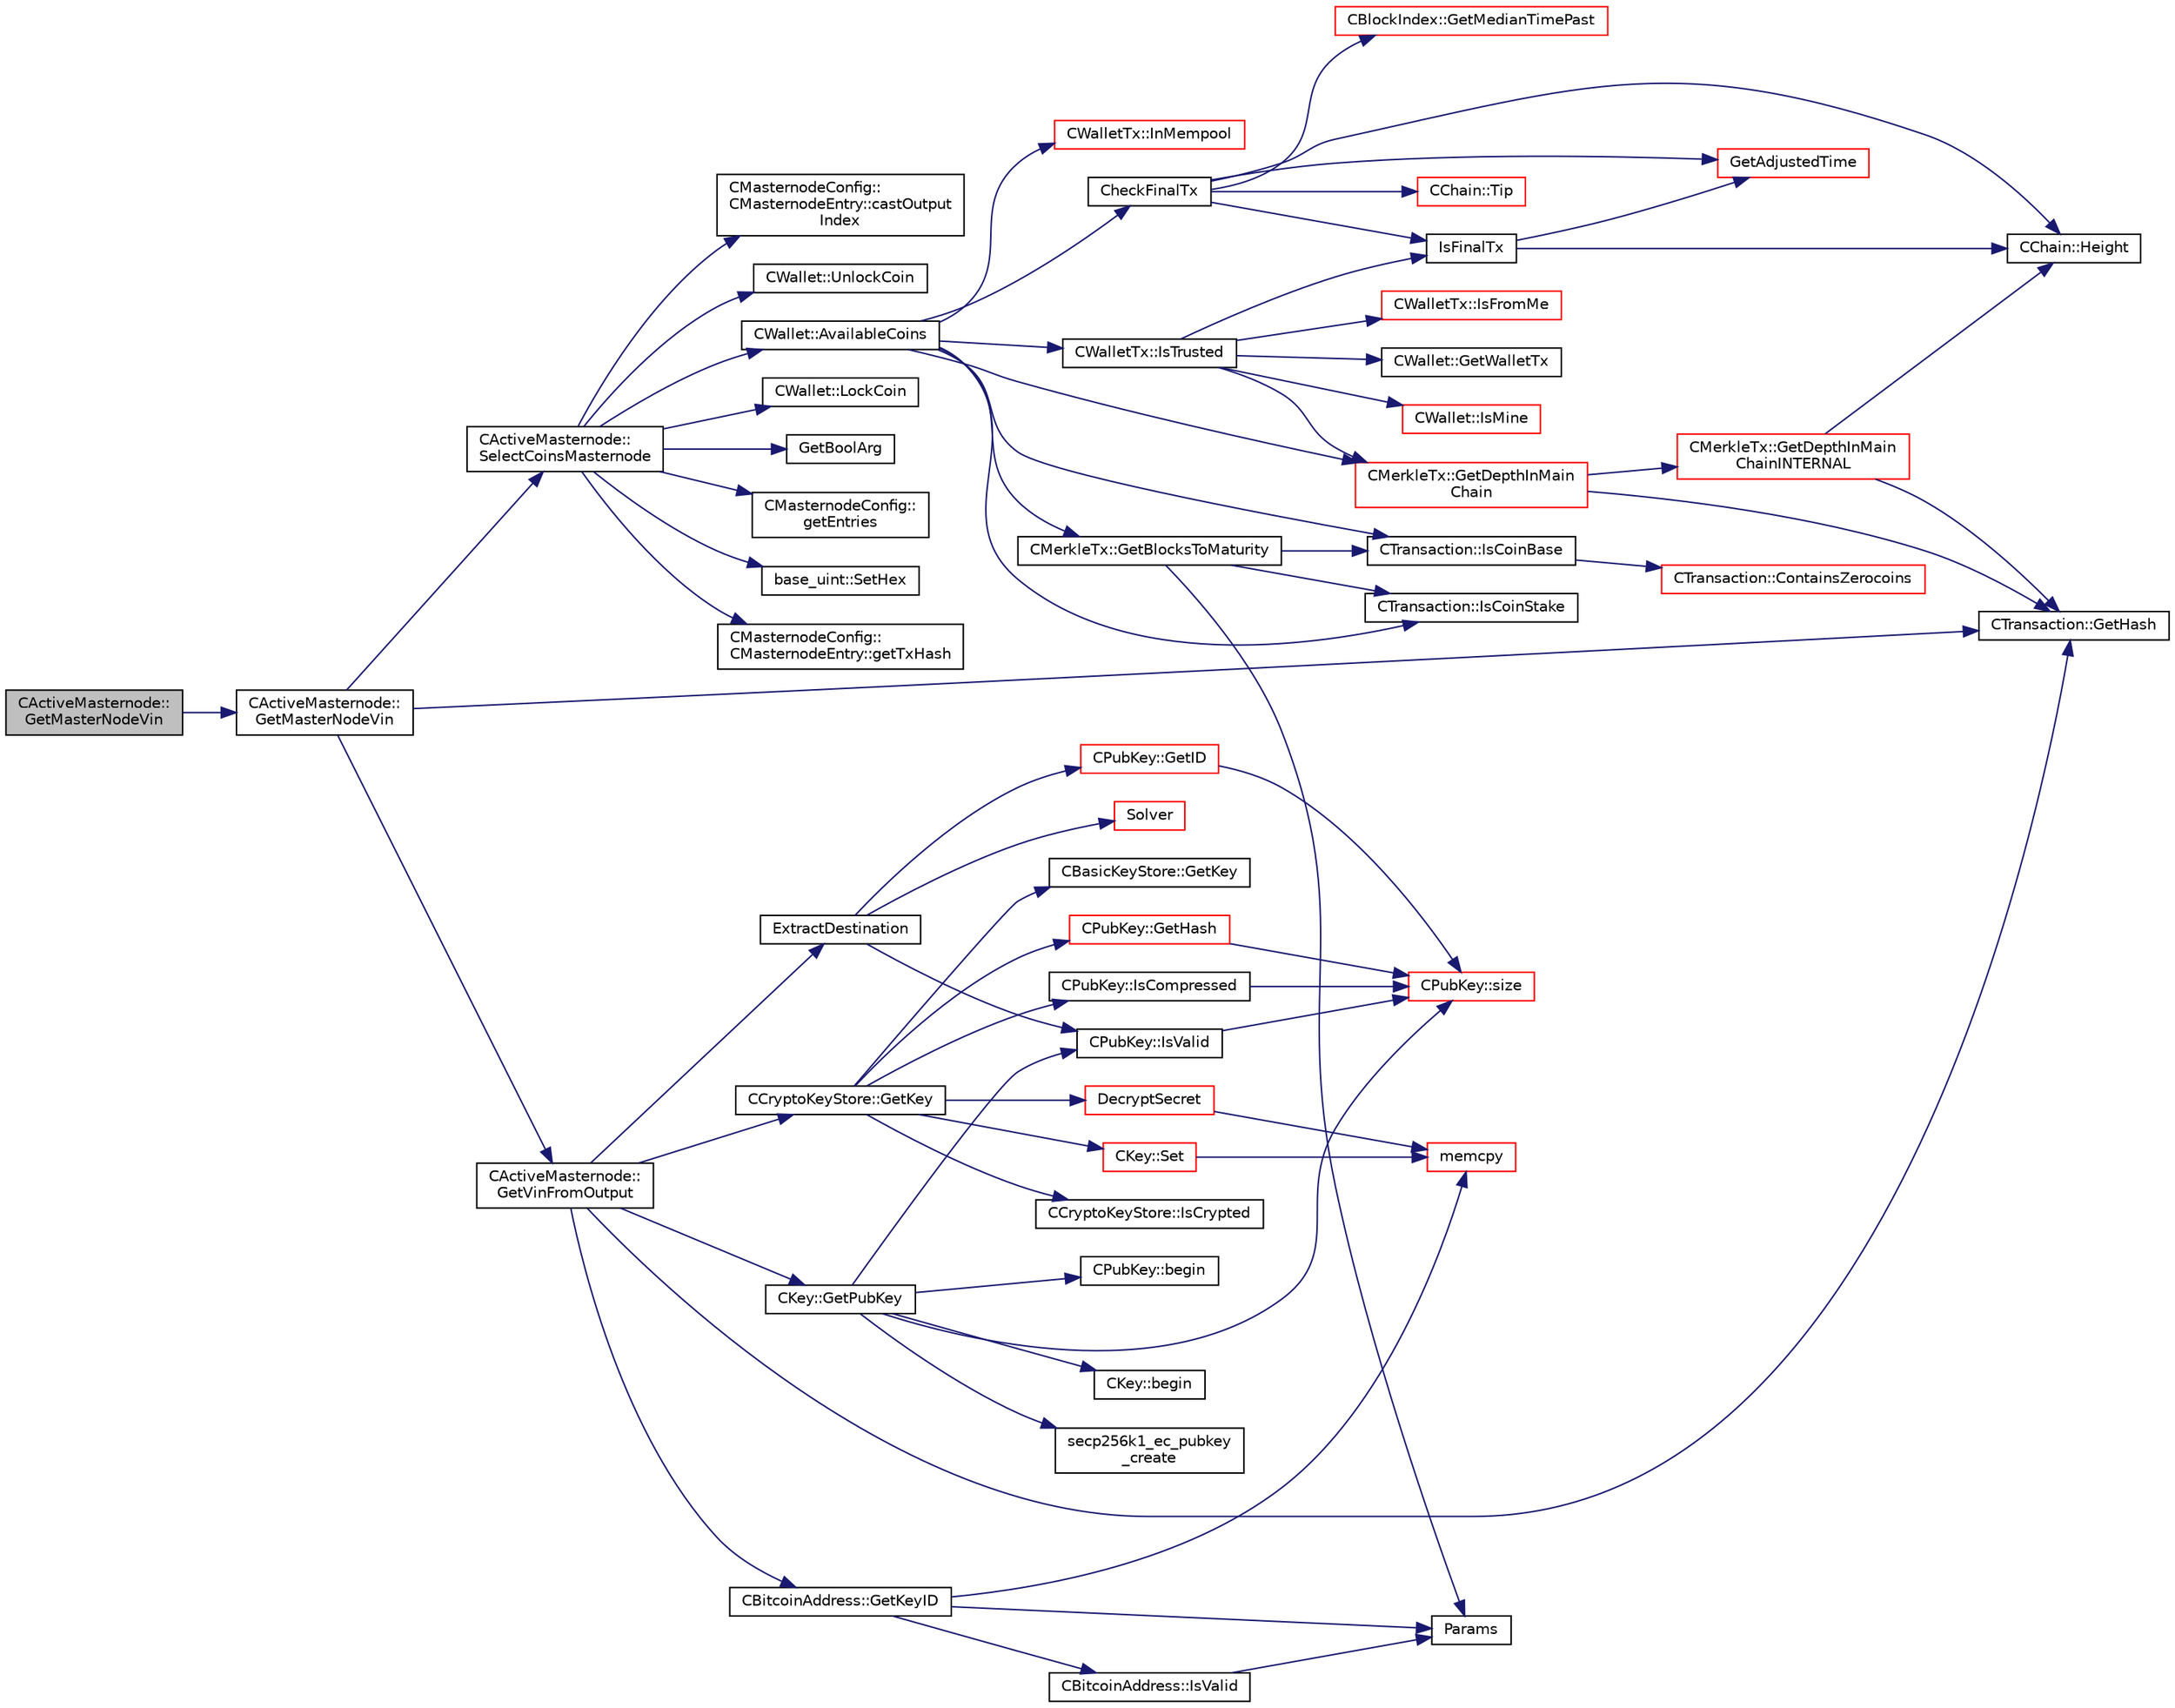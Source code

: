 digraph "CActiveMasternode::GetMasterNodeVin"
{
  edge [fontname="Helvetica",fontsize="10",labelfontname="Helvetica",labelfontsize="10"];
  node [fontname="Helvetica",fontsize="10",shape=record];
  rankdir="LR";
  Node94 [label="CActiveMasternode::\lGetMasterNodeVin",height=0.2,width=0.4,color="black", fillcolor="grey75", style="filled", fontcolor="black"];
  Node94 -> Node95 [color="midnightblue",fontsize="10",style="solid",fontname="Helvetica"];
  Node95 [label="CActiveMasternode::\lGetMasterNodeVin",height=0.2,width=0.4,color="black", fillcolor="white", style="filled",URL="$class_c_active_masternode.html#adc93036b86ee9ef6abe5e0b783a51283",tooltip="Get 10000 PIV input that can be used for the Masternode. "];
  Node95 -> Node96 [color="midnightblue",fontsize="10",style="solid",fontname="Helvetica"];
  Node96 [label="CActiveMasternode::\lSelectCoinsMasternode",height=0.2,width=0.4,color="black", fillcolor="white", style="filled",URL="$class_c_active_masternode.html#ac4fc5fb1681bf0a0f3d30e706fb0577a"];
  Node96 -> Node97 [color="midnightblue",fontsize="10",style="solid",fontname="Helvetica"];
  Node97 [label="GetBoolArg",height=0.2,width=0.4,color="black", fillcolor="white", style="filled",URL="$util_8cpp.html#a64d956f1dda7f9a80ab5d594532b906d",tooltip="Return boolean argument or default value. "];
  Node96 -> Node98 [color="midnightblue",fontsize="10",style="solid",fontname="Helvetica"];
  Node98 [label="CMasternodeConfig::\lgetEntries",height=0.2,width=0.4,color="black", fillcolor="white", style="filled",URL="$class_c_masternode_config.html#a21fb5f410e3dcd55429f256d4efe4e61"];
  Node96 -> Node99 [color="midnightblue",fontsize="10",style="solid",fontname="Helvetica"];
  Node99 [label="base_uint::SetHex",height=0.2,width=0.4,color="black", fillcolor="white", style="filled",URL="$classbase__uint.html#ade1a897fac931f28f54998c92c797228"];
  Node96 -> Node100 [color="midnightblue",fontsize="10",style="solid",fontname="Helvetica"];
  Node100 [label="CMasternodeConfig::\lCMasternodeEntry::getTxHash",height=0.2,width=0.4,color="black", fillcolor="white", style="filled",URL="$class_c_masternode_config_1_1_c_masternode_entry.html#a08039c5a3271a278c64a706c4b53d29b"];
  Node96 -> Node101 [color="midnightblue",fontsize="10",style="solid",fontname="Helvetica"];
  Node101 [label="CMasternodeConfig::\lCMasternodeEntry::castOutput\lIndex",height=0.2,width=0.4,color="black", fillcolor="white", style="filled",URL="$class_c_masternode_config_1_1_c_masternode_entry.html#a2b6bd533a4a01a1fc486858f8c3856c5"];
  Node96 -> Node102 [color="midnightblue",fontsize="10",style="solid",fontname="Helvetica"];
  Node102 [label="CWallet::UnlockCoin",height=0.2,width=0.4,color="black", fillcolor="white", style="filled",URL="$group___actions.html#gabd60f5b890e2c62c05c6a2de6322197f"];
  Node96 -> Node103 [color="midnightblue",fontsize="10",style="solid",fontname="Helvetica"];
  Node103 [label="CWallet::AvailableCoins",height=0.2,width=0.4,color="black", fillcolor="white", style="filled",URL="$group___actions.html#ga8110e889be0f5915104e07bfe3839c68",tooltip="populate vCoins with vector of available COutputs. "];
  Node103 -> Node104 [color="midnightblue",fontsize="10",style="solid",fontname="Helvetica"];
  Node104 [label="CheckFinalTx",height=0.2,width=0.4,color="black", fillcolor="white", style="filled",URL="$main_8cpp.html#a7e254ea66e047c3d3ed0bedc5997fc4f",tooltip="Check if transaction will be final in the next block to be created. "];
  Node104 -> Node105 [color="midnightblue",fontsize="10",style="solid",fontname="Helvetica"];
  Node105 [label="CChain::Height",height=0.2,width=0.4,color="black", fillcolor="white", style="filled",URL="$class_c_chain.html#ad4758bc8872ce065a9579f77c3171d40",tooltip="Return the maximal height in the chain. "];
  Node104 -> Node106 [color="midnightblue",fontsize="10",style="solid",fontname="Helvetica"];
  Node106 [label="CChain::Tip",height=0.2,width=0.4,color="red", fillcolor="white", style="filled",URL="$class_c_chain.html#a40ccefec14f8f3195c08c827af8cf412",tooltip="Returns the index entry for the tip of this chain, or NULL if none. "];
  Node104 -> Node108 [color="midnightblue",fontsize="10",style="solid",fontname="Helvetica"];
  Node108 [label="CBlockIndex::GetMedianTimePast",height=0.2,width=0.4,color="red", fillcolor="white", style="filled",URL="$class_c_block_index.html#aa9bd0ab02cf8b9c866618cee3a5a0583"];
  Node104 -> Node110 [color="midnightblue",fontsize="10",style="solid",fontname="Helvetica"];
  Node110 [label="GetAdjustedTime",height=0.2,width=0.4,color="red", fillcolor="white", style="filled",URL="$timedata_8cpp.html#a09f81b9c7650f898cf3cf305b87547e6"];
  Node104 -> Node113 [color="midnightblue",fontsize="10",style="solid",fontname="Helvetica"];
  Node113 [label="IsFinalTx",height=0.2,width=0.4,color="black", fillcolor="white", style="filled",URL="$main_8cpp.html#adc332cd7ac94e639bb4239618341be19"];
  Node113 -> Node105 [color="midnightblue",fontsize="10",style="solid",fontname="Helvetica"];
  Node113 -> Node110 [color="midnightblue",fontsize="10",style="solid",fontname="Helvetica"];
  Node103 -> Node114 [color="midnightblue",fontsize="10",style="solid",fontname="Helvetica"];
  Node114 [label="CWalletTx::IsTrusted",height=0.2,width=0.4,color="black", fillcolor="white", style="filled",URL="$class_c_wallet_tx.html#a71efb0d5b5def8ae00a1d74b8741bfcb"];
  Node114 -> Node113 [color="midnightblue",fontsize="10",style="solid",fontname="Helvetica"];
  Node114 -> Node115 [color="midnightblue",fontsize="10",style="solid",fontname="Helvetica"];
  Node115 [label="CMerkleTx::GetDepthInMain\lChain",height=0.2,width=0.4,color="red", fillcolor="white", style="filled",URL="$class_c_merkle_tx.html#a5bf3a355593ecce5799de92d013149b1",tooltip="Return depth of transaction in blockchain: -1 : not in blockchain, and not in memory pool (conflicted..."];
  Node115 -> Node116 [color="midnightblue",fontsize="10",style="solid",fontname="Helvetica"];
  Node116 [label="CMerkleTx::GetDepthInMain\lChainINTERNAL",height=0.2,width=0.4,color="red", fillcolor="white", style="filled",URL="$class_c_merkle_tx.html#ada4285bcdc83c90dc5829d9902b1271c"];
  Node116 -> Node120 [color="midnightblue",fontsize="10",style="solid",fontname="Helvetica"];
  Node120 [label="CTransaction::GetHash",height=0.2,width=0.4,color="black", fillcolor="white", style="filled",URL="$class_c_transaction.html#a7efd1379de830341417c0bfa23a149aa"];
  Node116 -> Node105 [color="midnightblue",fontsize="10",style="solid",fontname="Helvetica"];
  Node115 -> Node120 [color="midnightblue",fontsize="10",style="solid",fontname="Helvetica"];
  Node114 -> Node125 [color="midnightblue",fontsize="10",style="solid",fontname="Helvetica"];
  Node125 [label="CWalletTx::IsFromMe",height=0.2,width=0.4,color="red", fillcolor="white", style="filled",URL="$class_c_wallet_tx.html#a4b4fdec025af8171852c3eece1c2508f"];
  Node114 -> Node130 [color="midnightblue",fontsize="10",style="solid",fontname="Helvetica"];
  Node130 [label="CWallet::GetWalletTx",height=0.2,width=0.4,color="black", fillcolor="white", style="filled",URL="$group__map_wallet.html#gac496716bb889a5934fa27398aeb2330a"];
  Node114 -> Node131 [color="midnightblue",fontsize="10",style="solid",fontname="Helvetica"];
  Node131 [label="CWallet::IsMine",height=0.2,width=0.4,color="red", fillcolor="white", style="filled",URL="$group__map_wallet.html#ga4eada57edc1c443564b8cc9b853d955c"];
  Node103 -> Node132 [color="midnightblue",fontsize="10",style="solid",fontname="Helvetica"];
  Node132 [label="CTransaction::IsCoinBase",height=0.2,width=0.4,color="black", fillcolor="white", style="filled",URL="$class_c_transaction.html#a96256e8ac1bf79ad9c057e48c41132dd"];
  Node132 -> Node133 [color="midnightblue",fontsize="10",style="solid",fontname="Helvetica"];
  Node133 [label="CTransaction::ContainsZerocoins",height=0.2,width=0.4,color="red", fillcolor="white", style="filled",URL="$class_c_transaction.html#a613051e8e5651a7500cb455f37dd1116"];
  Node103 -> Node136 [color="midnightblue",fontsize="10",style="solid",fontname="Helvetica"];
  Node136 [label="CTransaction::IsCoinStake",height=0.2,width=0.4,color="black", fillcolor="white", style="filled",URL="$class_c_transaction.html#ace4278a41a296d40dcf5fb2b9cf007ec"];
  Node103 -> Node137 [color="midnightblue",fontsize="10",style="solid",fontname="Helvetica"];
  Node137 [label="CMerkleTx::GetBlocksToMaturity",height=0.2,width=0.4,color="black", fillcolor="white", style="filled",URL="$class_c_merkle_tx.html#a69ebd437f7b44169659c3527fe73b6ab"];
  Node137 -> Node132 [color="midnightblue",fontsize="10",style="solid",fontname="Helvetica"];
  Node137 -> Node136 [color="midnightblue",fontsize="10",style="solid",fontname="Helvetica"];
  Node137 -> Node138 [color="midnightblue",fontsize="10",style="solid",fontname="Helvetica"];
  Node138 [label="Params",height=0.2,width=0.4,color="black", fillcolor="white", style="filled",URL="$chainparams_8cpp.html#ace5c5b706d71a324a417dd2db394fd4a",tooltip="Return the currently selected parameters. "];
  Node103 -> Node115 [color="midnightblue",fontsize="10",style="solid",fontname="Helvetica"];
  Node103 -> Node139 [color="midnightblue",fontsize="10",style="solid",fontname="Helvetica"];
  Node139 [label="CWalletTx::InMempool",height=0.2,width=0.4,color="red", fillcolor="white", style="filled",URL="$group__map_wallet.html#gae4af382e1eeba62ee7e84100c7234f23"];
  Node96 -> Node140 [color="midnightblue",fontsize="10",style="solid",fontname="Helvetica"];
  Node140 [label="CWallet::LockCoin",height=0.2,width=0.4,color="black", fillcolor="white", style="filled",URL="$group___actions.html#ga2be3aa26d84c79bdcabb41c6b3fe0e0f"];
  Node95 -> Node120 [color="midnightblue",fontsize="10",style="solid",fontname="Helvetica"];
  Node95 -> Node141 [color="midnightblue",fontsize="10",style="solid",fontname="Helvetica"];
  Node141 [label="CActiveMasternode::\lGetVinFromOutput",height=0.2,width=0.4,color="black", fillcolor="white", style="filled",URL="$class_c_active_masternode.html#abc2ae1e24001f80ace4bbea2b6453944"];
  Node141 -> Node120 [color="midnightblue",fontsize="10",style="solid",fontname="Helvetica"];
  Node141 -> Node142 [color="midnightblue",fontsize="10",style="solid",fontname="Helvetica"];
  Node142 [label="ExtractDestination",height=0.2,width=0.4,color="black", fillcolor="white", style="filled",URL="$standard_8cpp.html#a951f7e601746ae076afdf3169ecca2fc"];
  Node142 -> Node143 [color="midnightblue",fontsize="10",style="solid",fontname="Helvetica"];
  Node143 [label="Solver",height=0.2,width=0.4,color="red", fillcolor="white", style="filled",URL="$standard_8cpp.html#a6ee6be50bff44464e905680c6fcee6dc",tooltip="Return public keys or hashes from scriptPubKey, for &#39;standard&#39; transaction types. ..."];
  Node142 -> Node153 [color="midnightblue",fontsize="10",style="solid",fontname="Helvetica"];
  Node153 [label="CPubKey::IsValid",height=0.2,width=0.4,color="black", fillcolor="white", style="filled",URL="$class_c_pub_key.html#a4fa94293cf8577fd039b9a133f6c7f30"];
  Node153 -> Node154 [color="midnightblue",fontsize="10",style="solid",fontname="Helvetica"];
  Node154 [label="CPubKey::size",height=0.2,width=0.4,color="red", fillcolor="white", style="filled",URL="$class_c_pub_key.html#a6bb28fcf0a5f799c69f5b7269363b309",tooltip="Simple read-only vector-like interface to the pubkey data. "];
  Node142 -> Node156 [color="midnightblue",fontsize="10",style="solid",fontname="Helvetica"];
  Node156 [label="CPubKey::GetID",height=0.2,width=0.4,color="red", fillcolor="white", style="filled",URL="$class_c_pub_key.html#a2675f7e6f72eff68e7a5227289feb021",tooltip="Get the KeyID of this public key (hash of its serialization) "];
  Node156 -> Node154 [color="midnightblue",fontsize="10",style="solid",fontname="Helvetica"];
  Node141 -> Node163 [color="midnightblue",fontsize="10",style="solid",fontname="Helvetica"];
  Node163 [label="CBitcoinAddress::GetKeyID",height=0.2,width=0.4,color="black", fillcolor="white", style="filled",URL="$class_c_bitcoin_address.html#af3d7c4547803b09144fc040320f687dd"];
  Node163 -> Node164 [color="midnightblue",fontsize="10",style="solid",fontname="Helvetica"];
  Node164 [label="CBitcoinAddress::IsValid",height=0.2,width=0.4,color="black", fillcolor="white", style="filled",URL="$class_c_bitcoin_address.html#ab39907ce6895062a8f8bf585270ef13b"];
  Node164 -> Node138 [color="midnightblue",fontsize="10",style="solid",fontname="Helvetica"];
  Node163 -> Node138 [color="midnightblue",fontsize="10",style="solid",fontname="Helvetica"];
  Node163 -> Node150 [color="midnightblue",fontsize="10",style="solid",fontname="Helvetica"];
  Node150 [label="memcpy",height=0.2,width=0.4,color="red", fillcolor="white", style="filled",URL="$glibc__compat_8cpp.html#a0f46826ab0466591e136db24394923cf"];
  Node141 -> Node165 [color="midnightblue",fontsize="10",style="solid",fontname="Helvetica"];
  Node165 [label="CCryptoKeyStore::GetKey",height=0.2,width=0.4,color="black", fillcolor="white", style="filled",URL="$class_c_crypto_key_store.html#af46ec271fffb65a113702ba40a3738c8"];
  Node165 -> Node166 [color="midnightblue",fontsize="10",style="solid",fontname="Helvetica"];
  Node166 [label="CCryptoKeyStore::IsCrypted",height=0.2,width=0.4,color="black", fillcolor="white", style="filled",URL="$class_c_crypto_key_store.html#acc8fed44366c98fb481333ca6e867088"];
  Node165 -> Node167 [color="midnightblue",fontsize="10",style="solid",fontname="Helvetica"];
  Node167 [label="CBasicKeyStore::GetKey",height=0.2,width=0.4,color="black", fillcolor="white", style="filled",URL="$class_c_basic_key_store.html#a69328ee642e4234922356f59876e956d"];
  Node165 -> Node168 [color="midnightblue",fontsize="10",style="solid",fontname="Helvetica"];
  Node168 [label="DecryptSecret",height=0.2,width=0.4,color="red", fillcolor="white", style="filled",URL="$crypter_8cpp.html#aded00aa7498a7485a00e77a20856b3e4"];
  Node168 -> Node150 [color="midnightblue",fontsize="10",style="solid",fontname="Helvetica"];
  Node165 -> Node171 [color="midnightblue",fontsize="10",style="solid",fontname="Helvetica"];
  Node171 [label="CPubKey::GetHash",height=0.2,width=0.4,color="red", fillcolor="white", style="filled",URL="$class_c_pub_key.html#ab1aaa3f6085a3e9bc034d3e1269d870d",tooltip="Get the 256-bit hash of this public key. "];
  Node171 -> Node154 [color="midnightblue",fontsize="10",style="solid",fontname="Helvetica"];
  Node165 -> Node172 [color="midnightblue",fontsize="10",style="solid",fontname="Helvetica"];
  Node172 [label="CKey::Set",height=0.2,width=0.4,color="red", fillcolor="white", style="filled",URL="$class_c_key.html#aaa13d5f08456bba094210c5eeabf64c8",tooltip="Initialize using begin and end iterators to byte data. "];
  Node172 -> Node150 [color="midnightblue",fontsize="10",style="solid",fontname="Helvetica"];
  Node165 -> Node175 [color="midnightblue",fontsize="10",style="solid",fontname="Helvetica"];
  Node175 [label="CPubKey::IsCompressed",height=0.2,width=0.4,color="black", fillcolor="white", style="filled",URL="$class_c_pub_key.html#a25f8b70340ad20ddab0f80ec4cee9396",tooltip="Check whether this is a compressed public key. "];
  Node175 -> Node154 [color="midnightblue",fontsize="10",style="solid",fontname="Helvetica"];
  Node141 -> Node176 [color="midnightblue",fontsize="10",style="solid",fontname="Helvetica"];
  Node176 [label="CKey::GetPubKey",height=0.2,width=0.4,color="black", fillcolor="white", style="filled",URL="$class_c_key.html#aa1085c59603a62db6ec776300f250337",tooltip="Compute the public key from a private key. "];
  Node176 -> Node177 [color="midnightblue",fontsize="10",style="solid",fontname="Helvetica"];
  Node177 [label="secp256k1_ec_pubkey\l_create",height=0.2,width=0.4,color="black", fillcolor="white", style="filled",URL="$secp256k1_8h.html#a22e1ef593e0d06d40b4f233e91447aa3",tooltip="Compute the public key for a secret key. "];
  Node176 -> Node178 [color="midnightblue",fontsize="10",style="solid",fontname="Helvetica"];
  Node178 [label="CPubKey::begin",height=0.2,width=0.4,color="black", fillcolor="white", style="filled",URL="$class_c_pub_key.html#a859ab9909d68092d6d4fc739237ab358"];
  Node176 -> Node179 [color="midnightblue",fontsize="10",style="solid",fontname="Helvetica"];
  Node179 [label="CKey::begin",height=0.2,width=0.4,color="black", fillcolor="white", style="filled",URL="$class_c_key.html#ab8dee0ad9d933304a22284ee40040847"];
  Node176 -> Node154 [color="midnightblue",fontsize="10",style="solid",fontname="Helvetica"];
  Node176 -> Node153 [color="midnightblue",fontsize="10",style="solid",fontname="Helvetica"];
}

